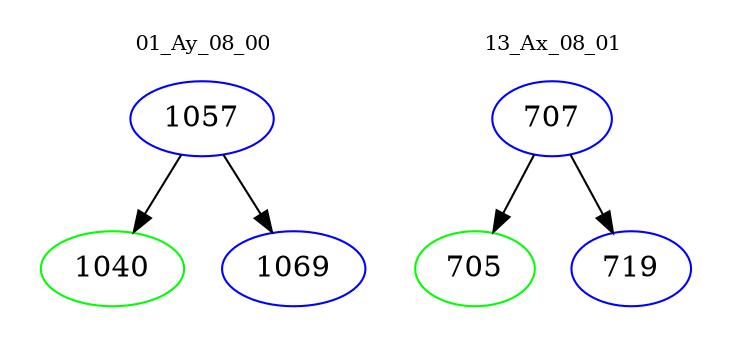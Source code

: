 digraph{
subgraph cluster_0 {
color = white
label = "01_Ay_08_00";
fontsize=10;
T0_1057 [label="1057", color="blue"]
T0_1057 -> T0_1040 [color="black"]
T0_1040 [label="1040", color="green"]
T0_1057 -> T0_1069 [color="black"]
T0_1069 [label="1069", color="blue"]
}
subgraph cluster_1 {
color = white
label = "13_Ax_08_01";
fontsize=10;
T1_707 [label="707", color="blue"]
T1_707 -> T1_705 [color="black"]
T1_705 [label="705", color="green"]
T1_707 -> T1_719 [color="black"]
T1_719 [label="719", color="blue"]
}
}
